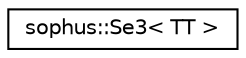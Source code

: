 digraph "Graphical Class Hierarchy"
{
 // LATEX_PDF_SIZE
  edge [fontname="Helvetica",fontsize="10",labelfontname="Helvetica",labelfontsize="10"];
  node [fontname="Helvetica",fontsize="10",shape=record];
  rankdir="LR";
  Node0 [label="sophus::Se3\< TT \>",height=0.2,width=0.4,color="black", fillcolor="white", style="filled",URL="$classsophus_1_1_se3.html",tooltip=" "];
}
